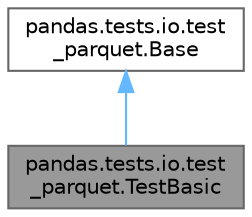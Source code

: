 digraph "pandas.tests.io.test_parquet.TestBasic"
{
 // LATEX_PDF_SIZE
  bgcolor="transparent";
  edge [fontname=Helvetica,fontsize=10,labelfontname=Helvetica,labelfontsize=10];
  node [fontname=Helvetica,fontsize=10,shape=box,height=0.2,width=0.4];
  Node1 [id="Node000001",label="pandas.tests.io.test\l_parquet.TestBasic",height=0.2,width=0.4,color="gray40", fillcolor="grey60", style="filled", fontcolor="black",tooltip=" "];
  Node2 -> Node1 [id="edge2_Node000001_Node000002",dir="back",color="steelblue1",style="solid",tooltip=" "];
  Node2 [id="Node000002",label="pandas.tests.io.test\l_parquet.Base",height=0.2,width=0.4,color="gray40", fillcolor="white", style="filled",URL="$classpandas_1_1tests_1_1io_1_1test__parquet_1_1Base.html",tooltip=" "];
}
